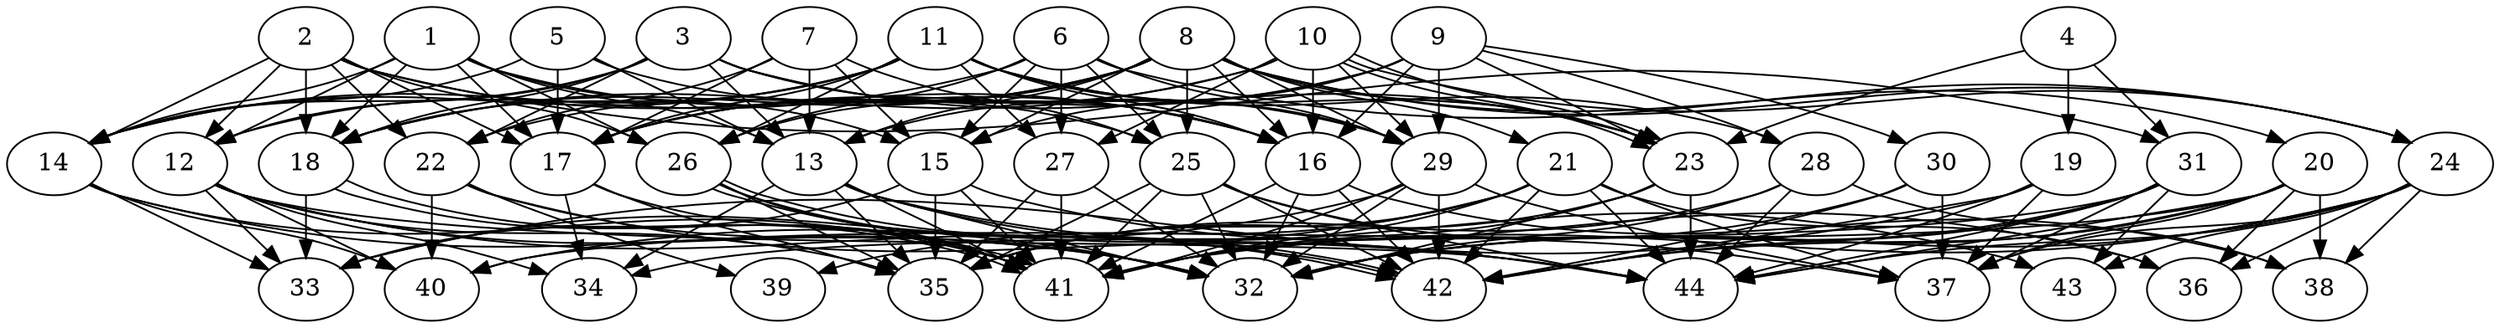 // DAG (tier=3-complex, mode=data, n=44, ccr=0.542, fat=0.779, density=0.775, regular=0.282, jump=0.266, mindata=4194304, maxdata=33554432)
// DAG automatically generated by daggen at Sun Aug 24 16:33:35 2025
// /home/ermia/Project/Environments/daggen/bin/daggen --dot --ccr 0.542 --fat 0.779 --regular 0.282 --density 0.775 --jump 0.266 --mindata 4194304 --maxdata 33554432 -n 44 
digraph G {
  1 [size="3774497511322943488000", alpha="0.07", expect_size="1887248755661471744000"]
  1 -> 12 [size ="1939379270451200"]
  1 -> 13 [size ="1939379270451200"]
  1 -> 14 [size ="1939379270451200"]
  1 -> 15 [size ="1939379270451200"]
  1 -> 16 [size ="1939379270451200"]
  1 -> 17 [size ="1939379270451200"]
  1 -> 18 [size ="1939379270451200"]
  1 -> 26 [size ="1939379270451200"]
  2 [size="4689584370419933118464", alpha="0.00", expect_size="2344792185209966559232"]
  2 -> 12 [size ="2241366566371328"]
  2 -> 14 [size ="2241366566371328"]
  2 -> 16 [size ="2241366566371328"]
  2 -> 17 [size ="2241366566371328"]
  2 -> 18 [size ="2241366566371328"]
  2 -> 22 [size ="2241366566371328"]
  2 -> 26 [size ="2241366566371328"]
  2 -> 31 [size ="2241366566371328"]
  3 [size="108228716620567488", alpha="0.00", expect_size="54114358310283744"]
  3 -> 12 [size ="3707836676702208"]
  3 -> 13 [size ="3707836676702208"]
  3 -> 14 [size ="3707836676702208"]
  3 -> 16 [size ="3707836676702208"]
  3 -> 18 [size ="3707836676702208"]
  3 -> 22 [size ="3707836676702208"]
  3 -> 23 [size ="3707836676702208"]
  3 -> 29 [size ="3707836676702208"]
  4 [size="377684720596650295296", alpha="0.15", expect_size="188842360298325147648"]
  4 -> 19 [size ="417999982952448"]
  4 -> 23 [size ="417999982952448"]
  4 -> 31 [size ="417999982952448"]
  5 [size="914451546990276480", alpha="0.10", expect_size="457225773495138240"]
  5 -> 13 [size ="566529036910592"]
  5 -> 14 [size ="566529036910592"]
  5 -> 17 [size ="566529036910592"]
  5 -> 25 [size ="566529036910592"]
  6 [size="26576157897075648", alpha="0.14", expect_size="13288078948537824"]
  6 -> 14 [size ="447764064370688"]
  6 -> 15 [size ="447764064370688"]
  6 -> 24 [size ="447764064370688"]
  6 -> 25 [size ="447764064370688"]
  6 -> 26 [size ="447764064370688"]
  6 -> 27 [size ="447764064370688"]
  6 -> 29 [size ="447764064370688"]
  7 [size="431159540114805504", alpha="0.13", expect_size="215579770057402752"]
  7 -> 13 [size ="171458458288128"]
  7 -> 15 [size ="171458458288128"]
  7 -> 17 [size ="171458458288128"]
  7 -> 22 [size ="171458458288128"]
  7 -> 25 [size ="171458458288128"]
  8 [size="19424449287502188", alpha="0.10", expect_size="9712224643751094"]
  8 -> 13 [size ="438860840435712"]
  8 -> 15 [size ="438860840435712"]
  8 -> 16 [size ="438860840435712"]
  8 -> 17 [size ="438860840435712"]
  8 -> 18 [size ="438860840435712"]
  8 -> 20 [size ="438860840435712"]
  8 -> 21 [size ="438860840435712"]
  8 -> 22 [size ="438860840435712"]
  8 -> 23 [size ="438860840435712"]
  8 -> 24 [size ="438860840435712"]
  8 -> 25 [size ="438860840435712"]
  8 -> 26 [size ="438860840435712"]
  8 -> 29 [size ="438860840435712"]
  9 [size="4129779448243549184", alpha="0.19", expect_size="2064889724121774592"]
  9 -> 13 [size ="2929021700538368"]
  9 -> 15 [size ="2929021700538368"]
  9 -> 16 [size ="2929021700538368"]
  9 -> 17 [size ="2929021700538368"]
  9 -> 23 [size ="2929021700538368"]
  9 -> 28 [size ="2929021700538368"]
  9 -> 29 [size ="2929021700538368"]
  9 -> 30 [size ="2929021700538368"]
  10 [size="11092123350713600000", alpha="0.07", expect_size="5546061675356800000"]
  10 -> 16 [size ="5507441001234432"]
  10 -> 17 [size ="5507441001234432"]
  10 -> 18 [size ="5507441001234432"]
  10 -> 23 [size ="5507441001234432"]
  10 -> 23 [size ="5507441001234432"]
  10 -> 24 [size ="5507441001234432"]
  10 -> 27 [size ="5507441001234432"]
  10 -> 29 [size ="5507441001234432"]
  11 [size="5738444393216555008", alpha="0.01", expect_size="2869222196608277504"]
  11 -> 12 [size ="8466365035839488"]
  11 -> 14 [size ="8466365035839488"]
  11 -> 16 [size ="8466365035839488"]
  11 -> 17 [size ="8466365035839488"]
  11 -> 18 [size ="8466365035839488"]
  11 -> 23 [size ="8466365035839488"]
  11 -> 26 [size ="8466365035839488"]
  11 -> 27 [size ="8466365035839488"]
  11 -> 28 [size ="8466365035839488"]
  11 -> 29 [size ="8466365035839488"]
  12 [size="14802625012116695810048", alpha="0.17", expect_size="7401312506058347905024"]
  12 -> 32 [size ="4822983898038272"]
  12 -> 33 [size ="4822983898038272"]
  12 -> 34 [size ="4822983898038272"]
  12 -> 35 [size ="4822983898038272"]
  12 -> 40 [size ="4822983898038272"]
  12 -> 42 [size ="4822983898038272"]
  12 -> 44 [size ="4822983898038272"]
  13 [size="14268843429714497536", alpha="0.18", expect_size="7134421714857248768"]
  13 -> 32 [size ="5959566730723328"]
  13 -> 34 [size ="5959566730723328"]
  13 -> 35 [size ="5959566730723328"]
  13 -> 41 [size ="5959566730723328"]
  13 -> 43 [size ="5959566730723328"]
  13 -> 44 [size ="5959566730723328"]
  14 [size="4885821116745929728", alpha="0.13", expect_size="2442910558372964864"]
  14 -> 32 [size ="4221478803341312"]
  14 -> 33 [size ="4221478803341312"]
  14 -> 40 [size ="4221478803341312"]
  14 -> 41 [size ="4221478803341312"]
  15 [size="1256426463220387584", alpha="0.05", expect_size="628213231610193792"]
  15 -> 33 [size ="594863380758528"]
  15 -> 35 [size ="594863380758528"]
  15 -> 36 [size ="594863380758528"]
  15 -> 41 [size ="594863380758528"]
  16 [size="2561042360500899282944", alpha="0.17", expect_size="1280521180250449641472"]
  16 -> 32 [size ="1497503438471168"]
  16 -> 38 [size ="1497503438471168"]
  16 -> 41 [size ="1497503438471168"]
  16 -> 42 [size ="1497503438471168"]
  17 [size="36116066837408514048000", alpha="0.15", expect_size="18058033418704257024000"]
  17 -> 34 [size ="8740916114227200"]
  17 -> 35 [size ="8740916114227200"]
  17 -> 41 [size ="8740916114227200"]
  18 [size="32701905019815604", alpha="0.03", expect_size="16350952509907802"]
  18 -> 33 [size ="676310053552128"]
  18 -> 41 [size ="676310053552128"]
  18 -> 41 [size ="676310053552128"]
  19 [size="207484451654402624", alpha="0.10", expect_size="103742225827201312"]
  19 -> 33 [size ="6396127112855552"]
  19 -> 37 [size ="6396127112855552"]
  19 -> 42 [size ="6396127112855552"]
  19 -> 44 [size ="6396127112855552"]
  20 [size="2727027555710696448", alpha="0.11", expect_size="1363513777855348224"]
  20 -> 32 [size ="5369464094720000"]
  20 -> 36 [size ="5369464094720000"]
  20 -> 37 [size ="5369464094720000"]
  20 -> 38 [size ="5369464094720000"]
  20 -> 40 [size ="5369464094720000"]
  20 -> 42 [size ="5369464094720000"]
  20 -> 44 [size ="5369464094720000"]
  21 [size="18863377444908788875264", alpha="0.08", expect_size="9431688722454394437632"]
  21 -> 35 [size ="5668954311753728"]
  21 -> 36 [size ="5668954311753728"]
  21 -> 37 [size ="5668954311753728"]
  21 -> 39 [size ="5668954311753728"]
  21 -> 40 [size ="5668954311753728"]
  21 -> 41 [size ="5668954311753728"]
  21 -> 42 [size ="5668954311753728"]
  21 -> 44 [size ="5668954311753728"]
  22 [size="81815360843279376", alpha="0.03", expect_size="40907680421639688"]
  22 -> 32 [size ="8636705854717952"]
  22 -> 39 [size ="8636705854717952"]
  22 -> 40 [size ="8636705854717952"]
  22 -> 44 [size ="8636705854717952"]
  23 [size="143808826077903920", alpha="0.01", expect_size="71904413038951960"]
  23 -> 32 [size ="4921640639004672"]
  23 -> 35 [size ="4921640639004672"]
  23 -> 41 [size ="4921640639004672"]
  23 -> 44 [size ="4921640639004672"]
  24 [size="36247129016170149052416", alpha="0.19", expect_size="18123564508085074526208"]
  24 -> 32 [size ="8762050046066688"]
  24 -> 36 [size ="8762050046066688"]
  24 -> 37 [size ="8762050046066688"]
  24 -> 38 [size ="8762050046066688"]
  24 -> 41 [size ="8762050046066688"]
  24 -> 43 [size ="8762050046066688"]
  24 -> 44 [size ="8762050046066688"]
  25 [size="11076515080237471744", alpha="0.18", expect_size="5538257540118735872"]
  25 -> 32 [size ="5231561494495232"]
  25 -> 35 [size ="5231561494495232"]
  25 -> 37 [size ="5231561494495232"]
  25 -> 41 [size ="5231561494495232"]
  25 -> 42 [size ="5231561494495232"]
  25 -> 44 [size ="5231561494495232"]
  26 [size="84798604598779696", alpha="0.03", expect_size="42399302299389848"]
  26 -> 32 [size ="1647457146503168"]
  26 -> 35 [size ="1647457146503168"]
  26 -> 41 [size ="1647457146503168"]
  26 -> 42 [size ="1647457146503168"]
  26 -> 42 [size ="1647457146503168"]
  27 [size="18592723325824672", alpha="0.19", expect_size="9296361662912336"]
  27 -> 32 [size ="871724312690688"]
  27 -> 35 [size ="871724312690688"]
  27 -> 41 [size ="871724312690688"]
  28 [size="563027360159159744", alpha="0.01", expect_size="281513680079579872"]
  28 -> 32 [size ="1228785185718272"]
  28 -> 35 [size ="1228785185718272"]
  28 -> 38 [size ="1228785185718272"]
  28 -> 44 [size ="1228785185718272"]
  29 [size="15059953240721645568", alpha="0.14", expect_size="7529976620360822784"]
  29 -> 32 [size ="5221510868369408"]
  29 -> 33 [size ="5221510868369408"]
  29 -> 37 [size ="5221510868369408"]
  29 -> 41 [size ="5221510868369408"]
  29 -> 42 [size ="5221510868369408"]
  30 [size="14330520028879892480", alpha="0.13", expect_size="7165260014439946240"]
  30 -> 37 [size ="7937112984780800"]
  30 -> 41 [size ="7937112984780800"]
  30 -> 42 [size ="7937112984780800"]
  31 [size="27341848659164659712000", alpha="0.17", expect_size="13670924329582329856000"]
  31 -> 32 [size ="7260645569331200"]
  31 -> 34 [size ="7260645569331200"]
  31 -> 37 [size ="7260645569331200"]
  31 -> 42 [size ="7260645569331200"]
  31 -> 43 [size ="7260645569331200"]
  31 -> 44 [size ="7260645569331200"]
  32 [size="3090556468912612352", alpha="0.02", expect_size="1545278234456306176"]
  33 [size="570207843841063518208", alpha="0.10", expect_size="285103921920531759104"]
  34 [size="13304005175053508", alpha="0.11", expect_size="6652002587526754"]
  35 [size="1670803319799758716928", alpha="0.11", expect_size="835401659899879358464"]
  36 [size="5160443727872406528", alpha="0.02", expect_size="2580221863936203264"]
  37 [size="25505399688978197643264", alpha="0.16", expect_size="12752699844489098821632"]
  38 [size="7867718274725925879808", alpha="0.08", expect_size="3933859137362962939904"]
  39 [size="83006735888501712", alpha="0.04", expect_size="41503367944250856"]
  40 [size="55047175837501976", alpha="0.15", expect_size="27523587918750988"]
  41 [size="105598600099791456", alpha="0.19", expect_size="52799300049895728"]
  42 [size="3766736042327574016", alpha="0.11", expect_size="1883368021163787008"]
  43 [size="50994090395410488", alpha="0.11", expect_size="25497045197705244"]
  44 [size="370391410677753728", alpha="0.16", expect_size="185195705338876864"]
}
